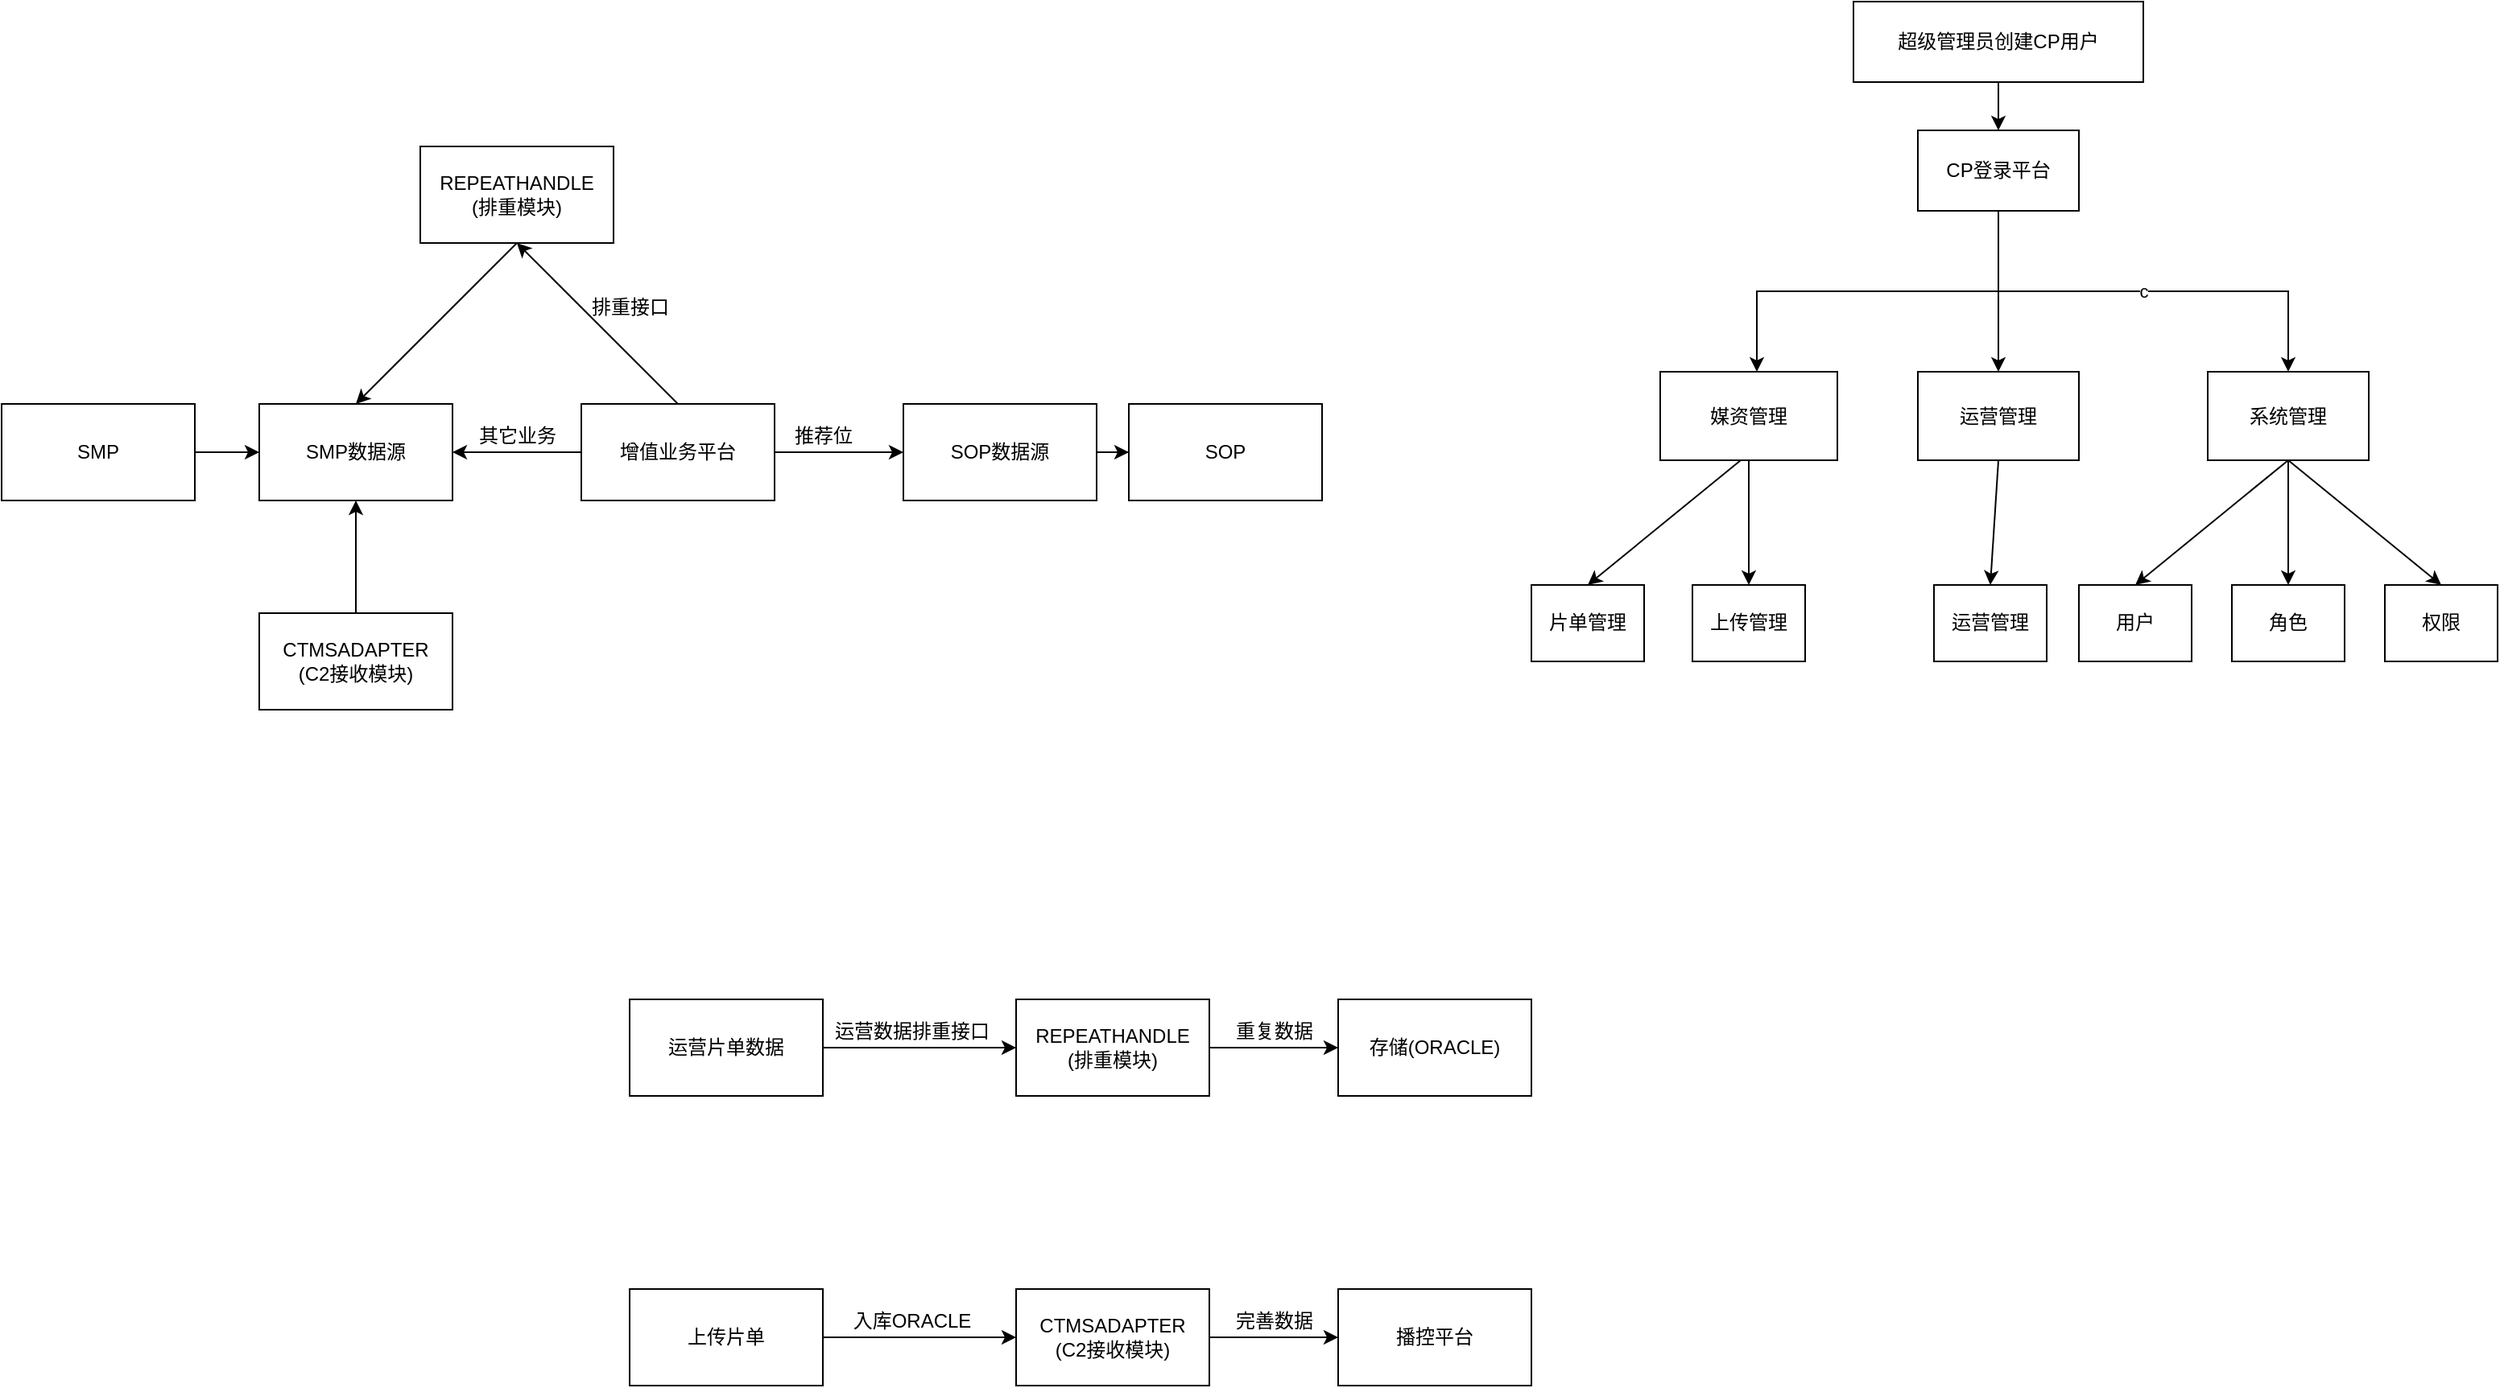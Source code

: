 <mxfile version="14.5.1" type="github">
  <diagram id="q7HJmJkAO2xRFigRv1nX" name="Page-1">
    <mxGraphModel dx="1769" dy="622" grid="1" gridSize="10" guides="1" tooltips="1" connect="1" arrows="1" fold="1" page="1" pageScale="1" pageWidth="827" pageHeight="1169" math="0" shadow="0">
      <root>
        <mxCell id="0" />
        <mxCell id="1" parent="0" />
        <mxCell id="MIe6p-fX1-nizZAA05Cu-4" value="" style="edgeStyle=orthogonalEdgeStyle;rounded=0;orthogonalLoop=1;jettySize=auto;html=1;" parent="1" source="MIe6p-fX1-nizZAA05Cu-2" target="MIe6p-fX1-nizZAA05Cu-3" edge="1">
          <mxGeometry relative="1" as="geometry" />
        </mxCell>
        <mxCell id="MIe6p-fX1-nizZAA05Cu-2" value="超级管理员创建CP用户" style="rounded=0;whiteSpace=wrap;html=1;" parent="1" vertex="1">
          <mxGeometry x="390" y="60" width="180" height="50" as="geometry" />
        </mxCell>
        <mxCell id="MIe6p-fX1-nizZAA05Cu-6" value="" style="edgeStyle=orthogonalEdgeStyle;rounded=0;orthogonalLoop=1;jettySize=auto;html=1;" parent="1" source="MIe6p-fX1-nizZAA05Cu-3" target="MIe6p-fX1-nizZAA05Cu-5" edge="1">
          <mxGeometry relative="1" as="geometry">
            <Array as="points">
              <mxPoint x="480" y="240" />
              <mxPoint x="330" y="240" />
            </Array>
          </mxGeometry>
        </mxCell>
        <mxCell id="MIe6p-fX1-nizZAA05Cu-3" value="CP登录平台" style="whiteSpace=wrap;html=1;rounded=0;" parent="1" vertex="1">
          <mxGeometry x="430" y="140" width="100" height="50" as="geometry" />
        </mxCell>
        <mxCell id="MIe6p-fX1-nizZAA05Cu-5" value="媒资管理" style="whiteSpace=wrap;html=1;rounded=0;" parent="1" vertex="1">
          <mxGeometry x="270" y="290" width="110" height="55" as="geometry" />
        </mxCell>
        <mxCell id="MIe6p-fX1-nizZAA05Cu-9" value="运营管理" style="rounded=0;whiteSpace=wrap;html=1;" parent="1" vertex="1">
          <mxGeometry x="430" y="290" width="100" height="55" as="geometry" />
        </mxCell>
        <mxCell id="n_8i-87hHzSHBovKKngC-5" value="" style="edgeStyle=orthogonalEdgeStyle;rounded=0;orthogonalLoop=1;jettySize=auto;html=1;" edge="1" parent="1" source="MIe6p-fX1-nizZAA05Cu-10">
          <mxGeometry relative="1" as="geometry">
            <mxPoint x="660" y="422.5" as="targetPoint" />
          </mxGeometry>
        </mxCell>
        <mxCell id="MIe6p-fX1-nizZAA05Cu-10" value="系统管理" style="rounded=0;whiteSpace=wrap;html=1;" parent="1" vertex="1">
          <mxGeometry x="610" y="290" width="100" height="55" as="geometry" />
        </mxCell>
        <mxCell id="MIe6p-fX1-nizZAA05Cu-12" value="c&lt;span style=&quot;color: rgba(0 , 0 , 0 , 0) ; font-family: monospace ; font-size: 0px ; background-color: rgb(248 , 249 , 250)&quot;&gt;%3CmxGraphModel%3E%3Croot%3E%3CmxCell%20id%3D%220%22%2F%3E%3CmxCell%20id%3D%221%22%20parent%3D%220%22%2F%3E%3CmxCell%20id%3D%222%22%20value%3D%22%22%20style%3D%22edgeStyle%3DorthogonalEdgeStyle%3Brounded%3D0%3BorthogonalLoop%3D1%3BjettySize%3Dauto%3Bhtml%3D1%3B%22%20edge%3D%221%22%20parent%3D%221%22%3E%3CmxGeometry%20relative%3D%221%22%20as%3D%22geometry%22%3E%3CmxPoint%20x%3D%22390%22%20y%3D%22170%22%20as%3D%22sourcePoint%22%2F%3E%3CmxPoint%20x%3D%22145%22%20y%3D%22270%22%20as%3D%22targetPoint%22%2F%3E%3CArray%20as%3D%22points%22%3E%3CmxPoint%20x%3D%22390%22%20y%3D%22220%22%2F%3E%3CmxPoint%20x%3D%22145%22%20y%3D%22220%22%2F%3E%3C%2FArray%3E%3C%2FmxGeometry%3E%3C%2FmxCell%3E%3C%2Froot%3E%3C%2FmxGraphModel%3E&lt;/span&gt;" style="edgeStyle=orthogonalEdgeStyle;rounded=0;orthogonalLoop=1;jettySize=auto;html=1;entryX=0.5;entryY=0;entryDx=0;entryDy=0;" parent="1" target="MIe6p-fX1-nizZAA05Cu-10" edge="1">
          <mxGeometry relative="1" as="geometry">
            <mxPoint x="480" y="190" as="sourcePoint" />
            <mxPoint x="590" y="300" as="targetPoint" />
            <Array as="points">
              <mxPoint x="480" y="240" />
              <mxPoint x="660" y="240" />
            </Array>
          </mxGeometry>
        </mxCell>
        <mxCell id="MIe6p-fX1-nizZAA05Cu-13" value="片单管理" style="whiteSpace=wrap;html=1;rounded=0;" parent="1" vertex="1">
          <mxGeometry x="190" y="422.5" width="70" height="47.5" as="geometry" />
        </mxCell>
        <mxCell id="MIe6p-fX1-nizZAA05Cu-15" value="上传管理" style="whiteSpace=wrap;html=1;rounded=0;" parent="1" vertex="1">
          <mxGeometry x="290" y="422.5" width="70" height="47.5" as="geometry" />
        </mxCell>
        <mxCell id="MIe6p-fX1-nizZAA05Cu-17" value="" style="endArrow=classic;html=1;exitX=0.5;exitY=1;exitDx=0;exitDy=0;entryX=0.5;entryY=0;entryDx=0;entryDy=0;" parent="1" source="MIe6p-fX1-nizZAA05Cu-5" target="MIe6p-fX1-nizZAA05Cu-15" edge="1">
          <mxGeometry width="50" height="50" relative="1" as="geometry">
            <mxPoint x="260" y="320" as="sourcePoint" />
            <mxPoint x="310" y="270" as="targetPoint" />
          </mxGeometry>
        </mxCell>
        <mxCell id="MIe6p-fX1-nizZAA05Cu-18" value="" style="endArrow=classic;html=1;entryX=0.5;entryY=0;entryDx=0;entryDy=0;" parent="1" edge="1" target="MIe6p-fX1-nizZAA05Cu-13">
          <mxGeometry width="50" height="50" relative="1" as="geometry">
            <mxPoint x="320" y="345" as="sourcePoint" />
            <mxPoint x="180.0" y="422.5" as="targetPoint" />
          </mxGeometry>
        </mxCell>
        <mxCell id="MIe6p-fX1-nizZAA05Cu-27" value="运营管理" style="whiteSpace=wrap;html=1;rounded=0;" parent="1" vertex="1">
          <mxGeometry x="440" y="422.5" width="70" height="47.5" as="geometry" />
        </mxCell>
        <mxCell id="MIe6p-fX1-nizZAA05Cu-28" value="" style="endArrow=classic;html=1;entryX=0.5;entryY=0;entryDx=0;entryDy=0;exitX=0.5;exitY=1;exitDx=0;exitDy=0;" parent="1" target="MIe6p-fX1-nizZAA05Cu-27" edge="1" source="MIe6p-fX1-nizZAA05Cu-9">
          <mxGeometry width="50" height="50" relative="1" as="geometry">
            <mxPoint x="560" y="345" as="sourcePoint" />
            <mxPoint x="710.0" y="422.5" as="targetPoint" />
            <Array as="points" />
          </mxGeometry>
        </mxCell>
        <mxCell id="MIe6p-fX1-nizZAA05Cu-31" value="" style="edgeStyle=orthogonalEdgeStyle;rounded=0;orthogonalLoop=1;jettySize=auto;html=1;" parent="1" source="MIe6p-fX1-nizZAA05Cu-29" target="MIe6p-fX1-nizZAA05Cu-30" edge="1">
          <mxGeometry relative="1" as="geometry" />
        </mxCell>
        <mxCell id="MIe6p-fX1-nizZAA05Cu-29" value="运营片单数据" style="rounded=0;whiteSpace=wrap;html=1;" parent="1" vertex="1">
          <mxGeometry x="-370" y="680" width="120" height="60" as="geometry" />
        </mxCell>
        <mxCell id="MIe6p-fX1-nizZAA05Cu-35" value="" style="edgeStyle=orthogonalEdgeStyle;rounded=0;orthogonalLoop=1;jettySize=auto;html=1;" parent="1" source="MIe6p-fX1-nizZAA05Cu-30" target="MIe6p-fX1-nizZAA05Cu-34" edge="1">
          <mxGeometry relative="1" as="geometry" />
        </mxCell>
        <mxCell id="MIe6p-fX1-nizZAA05Cu-30" value="REPEATHANDLE&lt;br&gt;(排重模块)" style="whiteSpace=wrap;html=1;rounded=0;" parent="1" vertex="1">
          <mxGeometry x="-130" y="680" width="120" height="60" as="geometry" />
        </mxCell>
        <mxCell id="MIe6p-fX1-nizZAA05Cu-33" value="运营数据排重接口" style="text;html=1;align=center;verticalAlign=middle;resizable=0;points=[];autosize=1;" parent="1" vertex="1">
          <mxGeometry x="-250" y="690" width="110" height="20" as="geometry" />
        </mxCell>
        <mxCell id="MIe6p-fX1-nizZAA05Cu-34" value="存储(ORACLE)" style="whiteSpace=wrap;html=1;rounded=0;" parent="1" vertex="1">
          <mxGeometry x="70" y="680" width="120" height="60" as="geometry" />
        </mxCell>
        <mxCell id="MIe6p-fX1-nizZAA05Cu-36" value="重复数据" style="text;html=1;align=center;verticalAlign=middle;resizable=0;points=[];autosize=1;" parent="1" vertex="1">
          <mxGeometry y="690" width="60" height="20" as="geometry" />
        </mxCell>
        <mxCell id="n_8i-87hHzSHBovKKngC-2" value="" style="endArrow=classic;html=1;entryX=0.5;entryY=0;entryDx=0;entryDy=0;" edge="1" parent="1" target="MIe6p-fX1-nizZAA05Cu-9">
          <mxGeometry width="50" height="50" relative="1" as="geometry">
            <mxPoint x="480" y="240" as="sourcePoint" />
            <mxPoint x="450" y="320" as="targetPoint" />
          </mxGeometry>
        </mxCell>
        <mxCell id="n_8i-87hHzSHBovKKngC-6" value="用户" style="whiteSpace=wrap;html=1;rounded=0;" vertex="1" parent="1">
          <mxGeometry x="530" y="422.5" width="70" height="47.5" as="geometry" />
        </mxCell>
        <mxCell id="n_8i-87hHzSHBovKKngC-7" value="角色" style="whiteSpace=wrap;html=1;rounded=0;" vertex="1" parent="1">
          <mxGeometry x="625" y="422.5" width="70" height="47.5" as="geometry" />
        </mxCell>
        <mxCell id="n_8i-87hHzSHBovKKngC-8" value="权限" style="whiteSpace=wrap;html=1;rounded=0;" vertex="1" parent="1">
          <mxGeometry x="720" y="422.5" width="70" height="47.5" as="geometry" />
        </mxCell>
        <mxCell id="n_8i-87hHzSHBovKKngC-12" value="" style="endArrow=classic;html=1;entryX=0.5;entryY=0;entryDx=0;entryDy=0;" edge="1" parent="1" target="n_8i-87hHzSHBovKKngC-8">
          <mxGeometry width="50" height="50" relative="1" as="geometry">
            <mxPoint x="660" y="345" as="sourcePoint" />
            <mxPoint x="710" y="295" as="targetPoint" />
          </mxGeometry>
        </mxCell>
        <mxCell id="n_8i-87hHzSHBovKKngC-13" value="" style="endArrow=classic;html=1;entryX=0.5;entryY=0;entryDx=0;entryDy=0;" edge="1" parent="1" target="n_8i-87hHzSHBovKKngC-6">
          <mxGeometry width="50" height="50" relative="1" as="geometry">
            <mxPoint x="660" y="345" as="sourcePoint" />
            <mxPoint x="710" y="295" as="targetPoint" />
          </mxGeometry>
        </mxCell>
        <mxCell id="n_8i-87hHzSHBovKKngC-14" value="" style="edgeStyle=orthogonalEdgeStyle;rounded=0;orthogonalLoop=1;jettySize=auto;html=1;" edge="1" parent="1" source="n_8i-87hHzSHBovKKngC-15" target="n_8i-87hHzSHBovKKngC-17">
          <mxGeometry relative="1" as="geometry" />
        </mxCell>
        <mxCell id="n_8i-87hHzSHBovKKngC-15" value="上传片单" style="rounded=0;whiteSpace=wrap;html=1;" vertex="1" parent="1">
          <mxGeometry x="-370" y="860" width="120" height="60" as="geometry" />
        </mxCell>
        <mxCell id="n_8i-87hHzSHBovKKngC-16" value="" style="edgeStyle=orthogonalEdgeStyle;rounded=0;orthogonalLoop=1;jettySize=auto;html=1;" edge="1" parent="1" source="n_8i-87hHzSHBovKKngC-17" target="n_8i-87hHzSHBovKKngC-19">
          <mxGeometry relative="1" as="geometry" />
        </mxCell>
        <mxCell id="n_8i-87hHzSHBovKKngC-17" value="CTMSADAPTER&lt;br&gt;(C2接收模块)" style="whiteSpace=wrap;html=1;rounded=0;" vertex="1" parent="1">
          <mxGeometry x="-130" y="860" width="120" height="60" as="geometry" />
        </mxCell>
        <mxCell id="n_8i-87hHzSHBovKKngC-18" value="入库ORACLE" style="text;html=1;align=center;verticalAlign=middle;resizable=0;points=[];autosize=1;" vertex="1" parent="1">
          <mxGeometry x="-240" y="870" width="90" height="20" as="geometry" />
        </mxCell>
        <mxCell id="n_8i-87hHzSHBovKKngC-19" value="播控平台" style="whiteSpace=wrap;html=1;rounded=0;" vertex="1" parent="1">
          <mxGeometry x="70" y="860" width="120" height="60" as="geometry" />
        </mxCell>
        <mxCell id="n_8i-87hHzSHBovKKngC-20" value="完善数据" style="text;html=1;align=center;verticalAlign=middle;resizable=0;points=[];autosize=1;" vertex="1" parent="1">
          <mxGeometry y="870" width="60" height="20" as="geometry" />
        </mxCell>
        <mxCell id="n_8i-87hHzSHBovKKngC-23" value="" style="edgeStyle=orthogonalEdgeStyle;rounded=0;orthogonalLoop=1;jettySize=auto;html=1;" edge="1" parent="1" source="n_8i-87hHzSHBovKKngC-21" target="n_8i-87hHzSHBovKKngC-22">
          <mxGeometry relative="1" as="geometry" />
        </mxCell>
        <mxCell id="n_8i-87hHzSHBovKKngC-26" value="" style="edgeStyle=orthogonalEdgeStyle;rounded=0;orthogonalLoop=1;jettySize=auto;html=1;" edge="1" parent="1" source="n_8i-87hHzSHBovKKngC-21" target="n_8i-87hHzSHBovKKngC-25">
          <mxGeometry relative="1" as="geometry" />
        </mxCell>
        <mxCell id="n_8i-87hHzSHBovKKngC-21" value="增值业务平台" style="rounded=0;whiteSpace=wrap;html=1;" vertex="1" parent="1">
          <mxGeometry x="-400" y="310" width="120" height="60" as="geometry" />
        </mxCell>
        <mxCell id="n_8i-87hHzSHBovKKngC-41" value="" style="edgeStyle=orthogonalEdgeStyle;rounded=0;orthogonalLoop=1;jettySize=auto;html=1;" edge="1" parent="1" source="n_8i-87hHzSHBovKKngC-22" target="n_8i-87hHzSHBovKKngC-40">
          <mxGeometry relative="1" as="geometry" />
        </mxCell>
        <mxCell id="n_8i-87hHzSHBovKKngC-22" value="SOP数据源" style="rounded=0;whiteSpace=wrap;html=1;" vertex="1" parent="1">
          <mxGeometry x="-200" y="310" width="120" height="60" as="geometry" />
        </mxCell>
        <mxCell id="n_8i-87hHzSHBovKKngC-24" value="推荐位" style="text;html=1;align=center;verticalAlign=middle;resizable=0;points=[];autosize=1;" vertex="1" parent="1">
          <mxGeometry x="-275" y="320" width="50" height="20" as="geometry" />
        </mxCell>
        <mxCell id="n_8i-87hHzSHBovKKngC-25" value="SMP数据源" style="rounded=0;whiteSpace=wrap;html=1;" vertex="1" parent="1">
          <mxGeometry x="-600" y="310" width="120" height="60" as="geometry" />
        </mxCell>
        <mxCell id="n_8i-87hHzSHBovKKngC-27" value="其它业务" style="text;html=1;align=center;verticalAlign=middle;resizable=0;points=[];autosize=1;" vertex="1" parent="1">
          <mxGeometry x="-470" y="320" width="60" height="20" as="geometry" />
        </mxCell>
        <mxCell id="n_8i-87hHzSHBovKKngC-35" value="REPEATHANDLE&lt;br&gt;(排重模块)" style="rounded=0;whiteSpace=wrap;html=1;" vertex="1" parent="1">
          <mxGeometry x="-500" y="150" width="120" height="60" as="geometry" />
        </mxCell>
        <mxCell id="n_8i-87hHzSHBovKKngC-38" value="" style="edgeStyle=orthogonalEdgeStyle;rounded=0;orthogonalLoop=1;jettySize=auto;html=1;" edge="1" parent="1" source="n_8i-87hHzSHBovKKngC-36" target="n_8i-87hHzSHBovKKngC-25">
          <mxGeometry relative="1" as="geometry" />
        </mxCell>
        <mxCell id="n_8i-87hHzSHBovKKngC-36" value="SMP" style="rounded=0;whiteSpace=wrap;html=1;" vertex="1" parent="1">
          <mxGeometry x="-760" y="310" width="120" height="60" as="geometry" />
        </mxCell>
        <mxCell id="n_8i-87hHzSHBovKKngC-45" value="" style="edgeStyle=orthogonalEdgeStyle;rounded=0;orthogonalLoop=1;jettySize=auto;html=1;" edge="1" parent="1" source="n_8i-87hHzSHBovKKngC-37" target="n_8i-87hHzSHBovKKngC-25">
          <mxGeometry relative="1" as="geometry" />
        </mxCell>
        <mxCell id="n_8i-87hHzSHBovKKngC-37" value="CTMSADAPTER&lt;br&gt;(C2接收模块)" style="rounded=0;whiteSpace=wrap;html=1;" vertex="1" parent="1">
          <mxGeometry x="-600" y="440" width="120" height="60" as="geometry" />
        </mxCell>
        <mxCell id="n_8i-87hHzSHBovKKngC-40" value="SOP" style="rounded=0;whiteSpace=wrap;html=1;" vertex="1" parent="1">
          <mxGeometry x="-60" y="310" width="120" height="60" as="geometry" />
        </mxCell>
        <mxCell id="n_8i-87hHzSHBovKKngC-43" value="" style="endArrow=classic;html=1;entryX=0.5;entryY=1;entryDx=0;entryDy=0;" edge="1" parent="1" target="n_8i-87hHzSHBovKKngC-35">
          <mxGeometry width="50" height="50" relative="1" as="geometry">
            <mxPoint x="-340" y="310" as="sourcePoint" />
            <mxPoint x="-290" y="260" as="targetPoint" />
          </mxGeometry>
        </mxCell>
        <mxCell id="n_8i-87hHzSHBovKKngC-44" value="" style="endArrow=classic;html=1;entryX=0.5;entryY=0;entryDx=0;entryDy=0;" edge="1" parent="1" target="n_8i-87hHzSHBovKKngC-25">
          <mxGeometry width="50" height="50" relative="1" as="geometry">
            <mxPoint x="-440" y="210" as="sourcePoint" />
            <mxPoint x="-390" y="160" as="targetPoint" />
          </mxGeometry>
        </mxCell>
        <mxCell id="n_8i-87hHzSHBovKKngC-46" value="排重接口" style="text;html=1;align=center;verticalAlign=middle;resizable=0;points=[];autosize=1;" vertex="1" parent="1">
          <mxGeometry x="-400" y="240" width="60" height="20" as="geometry" />
        </mxCell>
      </root>
    </mxGraphModel>
  </diagram>
</mxfile>
